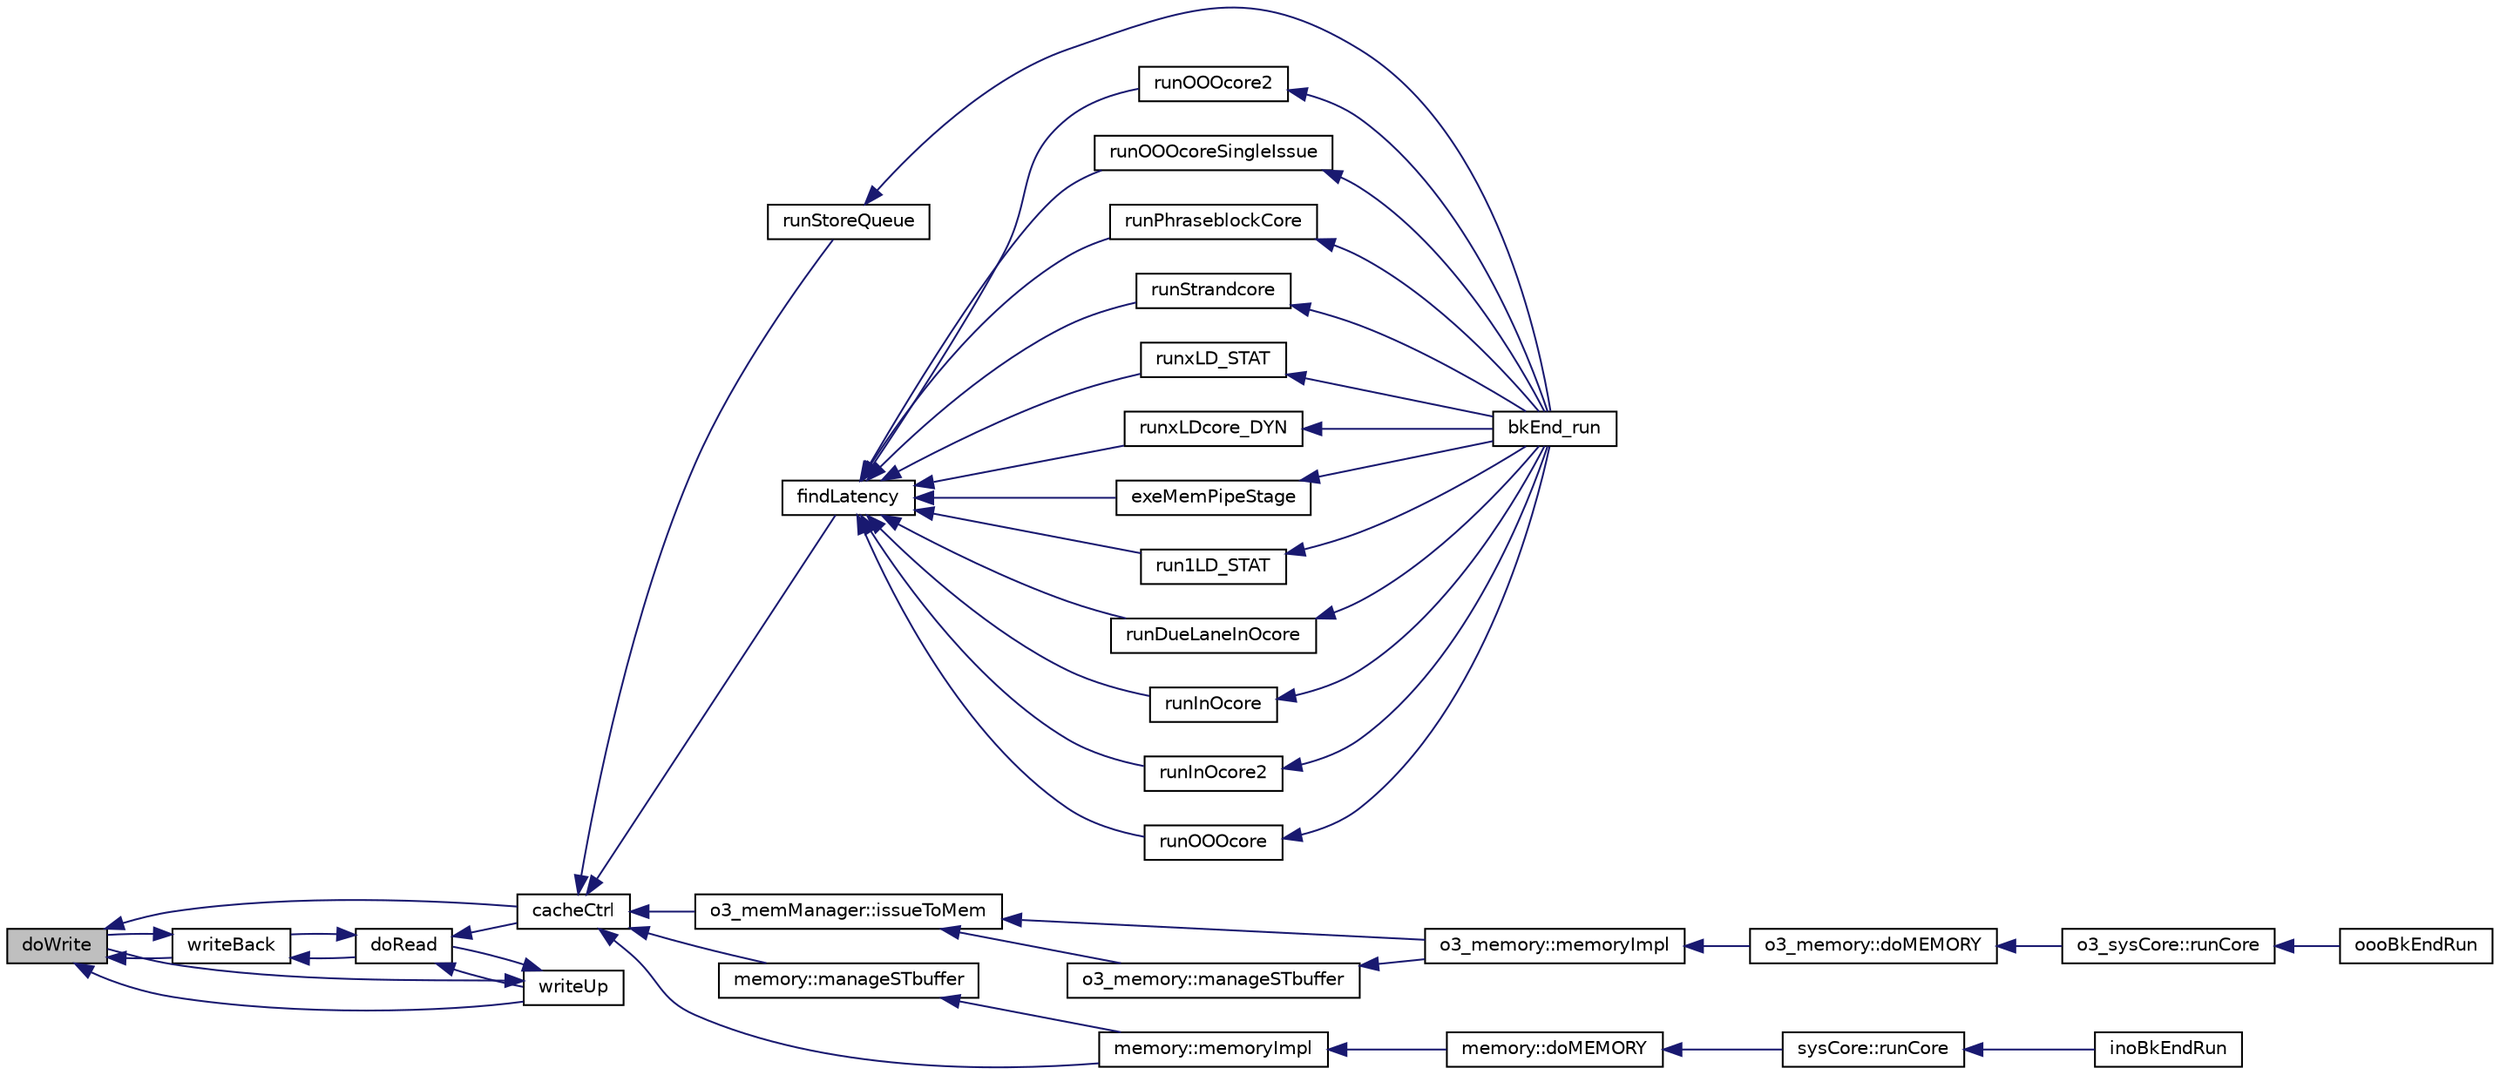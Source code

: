 digraph G
{
  edge [fontname="Helvetica",fontsize="10",labelfontname="Helvetica",labelfontsize="10"];
  node [fontname="Helvetica",fontsize="10",shape=record];
  rankdir=LR;
  Node1 [label="doWrite",height=0.2,width=0.4,color="black", fillcolor="grey75", style="filled" fontcolor="black"];
  Node1 -> Node2 [dir=back,color="midnightblue",fontsize="10",style="solid",fontname="Helvetica"];
  Node2 [label="cacheCtrl",height=0.2,width=0.4,color="black", fillcolor="white", style="filled",URL="$cacheCtrl_8h.html#a647b95d4a9cb0f09d95d2adfaf25e1d7"];
  Node2 -> Node3 [dir=back,color="midnightblue",fontsize="10",style="solid",fontname="Helvetica"];
  Node3 [label="findLatency",height=0.2,width=0.4,color="black", fillcolor="white", style="filled",URL="$bkEnd_8cpp.html#a425e040d7cdd063c48e543f19d61d29e"];
  Node3 -> Node4 [dir=back,color="midnightblue",fontsize="10",style="solid",fontname="Helvetica"];
  Node4 [label="exeMemPipeStage",height=0.2,width=0.4,color="black", fillcolor="white", style="filled",URL="$bkEnd_8cpp.html#a184a478d12000544a380c7aa50a9894d"];
  Node4 -> Node5 [dir=back,color="midnightblue",fontsize="10",style="solid",fontname="Helvetica"];
  Node5 [label="bkEnd_run",height=0.2,width=0.4,color="black", fillcolor="white", style="filled",URL="$bkEnd_8h.html#a0de885ce07273f37e162ecb0e63ec95d"];
  Node3 -> Node6 [dir=back,color="midnightblue",fontsize="10",style="solid",fontname="Helvetica"];
  Node6 [label="run1LD_STAT",height=0.2,width=0.4,color="black", fillcolor="white", style="filled",URL="$bkEnd_8cpp.html#a97c39e40275c8b88452f484247c641e6"];
  Node6 -> Node5 [dir=back,color="midnightblue",fontsize="10",style="solid",fontname="Helvetica"];
  Node3 -> Node7 [dir=back,color="midnightblue",fontsize="10",style="solid",fontname="Helvetica"];
  Node7 [label="runDueLaneInOcore",height=0.2,width=0.4,color="black", fillcolor="white", style="filled",URL="$bkEnd_8cpp.html#ace2244168da67b24c25de5eeb8e324e7"];
  Node7 -> Node5 [dir=back,color="midnightblue",fontsize="10",style="solid",fontname="Helvetica"];
  Node3 -> Node8 [dir=back,color="midnightblue",fontsize="10",style="solid",fontname="Helvetica"];
  Node8 [label="runInOcore",height=0.2,width=0.4,color="black", fillcolor="white", style="filled",URL="$bkEnd_8cpp.html#a08f23b53db9ac916db6ee3b82c8a80a9"];
  Node8 -> Node5 [dir=back,color="midnightblue",fontsize="10",style="solid",fontname="Helvetica"];
  Node3 -> Node9 [dir=back,color="midnightblue",fontsize="10",style="solid",fontname="Helvetica"];
  Node9 [label="runInOcore2",height=0.2,width=0.4,color="black", fillcolor="white", style="filled",URL="$bkEnd_8cpp.html#ac12de6e25fc3f32a278fbc174b77bcf8"];
  Node9 -> Node5 [dir=back,color="midnightblue",fontsize="10",style="solid",fontname="Helvetica"];
  Node3 -> Node10 [dir=back,color="midnightblue",fontsize="10",style="solid",fontname="Helvetica"];
  Node10 [label="runOOOcore",height=0.2,width=0.4,color="black", fillcolor="white", style="filled",URL="$bkEnd_8cpp.html#a0048e706dd30cad67418041c870d1850"];
  Node10 -> Node5 [dir=back,color="midnightblue",fontsize="10",style="solid",fontname="Helvetica"];
  Node3 -> Node11 [dir=back,color="midnightblue",fontsize="10",style="solid",fontname="Helvetica"];
  Node11 [label="runOOOcore2",height=0.2,width=0.4,color="black", fillcolor="white", style="filled",URL="$bkEnd_8cpp.html#a1e86a57f718ccc5c785cb2f69e4eb150"];
  Node11 -> Node5 [dir=back,color="midnightblue",fontsize="10",style="solid",fontname="Helvetica"];
  Node3 -> Node12 [dir=back,color="midnightblue",fontsize="10",style="solid",fontname="Helvetica"];
  Node12 [label="runOOOcoreSingleIssue",height=0.2,width=0.4,color="black", fillcolor="white", style="filled",URL="$bkEnd_8cpp.html#a10447d26aeb9ab403590f64c71683174"];
  Node12 -> Node5 [dir=back,color="midnightblue",fontsize="10",style="solid",fontname="Helvetica"];
  Node3 -> Node13 [dir=back,color="midnightblue",fontsize="10",style="solid",fontname="Helvetica"];
  Node13 [label="runPhraseblockCore",height=0.2,width=0.4,color="black", fillcolor="white", style="filled",URL="$bkEnd_8cpp.html#a6ce7251cbd93290a7c6774649b96b166"];
  Node13 -> Node5 [dir=back,color="midnightblue",fontsize="10",style="solid",fontname="Helvetica"];
  Node3 -> Node14 [dir=back,color="midnightblue",fontsize="10",style="solid",fontname="Helvetica"];
  Node14 [label="runStrandcore",height=0.2,width=0.4,color="black", fillcolor="white", style="filled",URL="$bkEnd_8cpp.html#a72051851d4c12247aaab4ed481b9c2d1"];
  Node14 -> Node5 [dir=back,color="midnightblue",fontsize="10",style="solid",fontname="Helvetica"];
  Node3 -> Node15 [dir=back,color="midnightblue",fontsize="10",style="solid",fontname="Helvetica"];
  Node15 [label="runxLD_STAT",height=0.2,width=0.4,color="black", fillcolor="white", style="filled",URL="$bkEnd_8cpp.html#a63d6bd6a56d403ccb003d08d98681a3b"];
  Node15 -> Node5 [dir=back,color="midnightblue",fontsize="10",style="solid",fontname="Helvetica"];
  Node3 -> Node16 [dir=back,color="midnightblue",fontsize="10",style="solid",fontname="Helvetica"];
  Node16 [label="runxLDcore_DYN",height=0.2,width=0.4,color="black", fillcolor="white", style="filled",URL="$bkEnd_8cpp.html#a00dd14f5dbcba28599ade0a3d5c47091"];
  Node16 -> Node5 [dir=back,color="midnightblue",fontsize="10",style="solid",fontname="Helvetica"];
  Node2 -> Node17 [dir=back,color="midnightblue",fontsize="10",style="solid",fontname="Helvetica"];
  Node17 [label="o3_memManager::issueToMem",height=0.2,width=0.4,color="black", fillcolor="white", style="filled",URL="$classo3__memManager.html#a9e44a6173a6b099fa6e7644960aac5cf"];
  Node17 -> Node18 [dir=back,color="midnightblue",fontsize="10",style="solid",fontname="Helvetica"];
  Node18 [label="o3_memory::manageSTbuffer",height=0.2,width=0.4,color="black", fillcolor="white", style="filled",URL="$classo3__memory.html#a91a7367c72346b355709afddef9296bf"];
  Node18 -> Node19 [dir=back,color="midnightblue",fontsize="10",style="solid",fontname="Helvetica"];
  Node19 [label="o3_memory::memoryImpl",height=0.2,width=0.4,color="black", fillcolor="white", style="filled",URL="$classo3__memory.html#ad44b31e95afd6e63f85401be8e58318d"];
  Node19 -> Node20 [dir=back,color="midnightblue",fontsize="10",style="solid",fontname="Helvetica"];
  Node20 [label="o3_memory::doMEMORY",height=0.2,width=0.4,color="black", fillcolor="white", style="filled",URL="$classo3__memory.html#a14fb30065edbb1758d0e4c9ac3f92433"];
  Node20 -> Node21 [dir=back,color="midnightblue",fontsize="10",style="solid",fontname="Helvetica"];
  Node21 [label="o3_sysCore::runCore",height=0.2,width=0.4,color="black", fillcolor="white", style="filled",URL="$classo3__sysCore.html#ab97edaa7f8ea74d7315b71d7d03a736c"];
  Node21 -> Node22 [dir=back,color="midnightblue",fontsize="10",style="solid",fontname="Helvetica"];
  Node22 [label="oooBkEndRun",height=0.2,width=0.4,color="black", fillcolor="white", style="filled",URL="$oooBkEnd_8h.html#aaa2cf7fe88073cf54894d48f17271d93"];
  Node17 -> Node19 [dir=back,color="midnightblue",fontsize="10",style="solid",fontname="Helvetica"];
  Node2 -> Node23 [dir=back,color="midnightblue",fontsize="10",style="solid",fontname="Helvetica"];
  Node23 [label="memory::manageSTbuffer",height=0.2,width=0.4,color="black", fillcolor="white", style="filled",URL="$classmemory.html#a43b452151bf034cd654a711b21078097"];
  Node23 -> Node24 [dir=back,color="midnightblue",fontsize="10",style="solid",fontname="Helvetica"];
  Node24 [label="memory::memoryImpl",height=0.2,width=0.4,color="black", fillcolor="white", style="filled",URL="$classmemory.html#a3c2b4025c057acb762cc6630f324d3dc"];
  Node24 -> Node25 [dir=back,color="midnightblue",fontsize="10",style="solid",fontname="Helvetica"];
  Node25 [label="memory::doMEMORY",height=0.2,width=0.4,color="black", fillcolor="white", style="filled",URL="$classmemory.html#ae667b5ac087faff10a52913146d6b627"];
  Node25 -> Node26 [dir=back,color="midnightblue",fontsize="10",style="solid",fontname="Helvetica"];
  Node26 [label="sysCore::runCore",height=0.2,width=0.4,color="black", fillcolor="white", style="filled",URL="$classsysCore.html#a329e1539dcc7da668fb0d6237368922f"];
  Node26 -> Node27 [dir=back,color="midnightblue",fontsize="10",style="solid",fontname="Helvetica"];
  Node27 [label="inoBkEndRun",height=0.2,width=0.4,color="black", fillcolor="white", style="filled",URL="$inoBkEnd_8h.html#a7f7897adf2514facd31db95c4b90314d"];
  Node2 -> Node24 [dir=back,color="midnightblue",fontsize="10",style="solid",fontname="Helvetica"];
  Node2 -> Node28 [dir=back,color="midnightblue",fontsize="10",style="solid",fontname="Helvetica"];
  Node28 [label="runStoreQueue",height=0.2,width=0.4,color="black", fillcolor="white", style="filled",URL="$bkEnd_8cpp.html#aeb3bb6faa3048d5856d06e6205cc3248"];
  Node28 -> Node5 [dir=back,color="midnightblue",fontsize="10",style="solid",fontname="Helvetica"];
  Node1 -> Node29 [dir=back,color="midnightblue",fontsize="10",style="solid",fontname="Helvetica"];
  Node29 [label="writeBack",height=0.2,width=0.4,color="black", fillcolor="white", style="filled",URL="$cacheCtrl_8h.html#a3c95fb18f45bc2704ececadb8e7a3200"];
  Node29 -> Node30 [dir=back,color="midnightblue",fontsize="10",style="solid",fontname="Helvetica"];
  Node30 [label="doRead",height=0.2,width=0.4,color="black", fillcolor="white", style="filled",URL="$cacheCtrl_8h.html#aca22aa31c1e2231d94dea96de677955a"];
  Node30 -> Node2 [dir=back,color="midnightblue",fontsize="10",style="solid",fontname="Helvetica"];
  Node30 -> Node29 [dir=back,color="midnightblue",fontsize="10",style="solid",fontname="Helvetica"];
  Node30 -> Node31 [dir=back,color="midnightblue",fontsize="10",style="solid",fontname="Helvetica"];
  Node31 [label="writeUp",height=0.2,width=0.4,color="black", fillcolor="white", style="filled",URL="$cacheCtrl_8cpp.html#a2b7fac6feef0a70c72a45d493088b270"];
  Node31 -> Node30 [dir=back,color="midnightblue",fontsize="10",style="solid",fontname="Helvetica"];
  Node31 -> Node1 [dir=back,color="midnightblue",fontsize="10",style="solid",fontname="Helvetica"];
  Node29 -> Node1 [dir=back,color="midnightblue",fontsize="10",style="solid",fontname="Helvetica"];
  Node1 -> Node31 [dir=back,color="midnightblue",fontsize="10",style="solid",fontname="Helvetica"];
}
